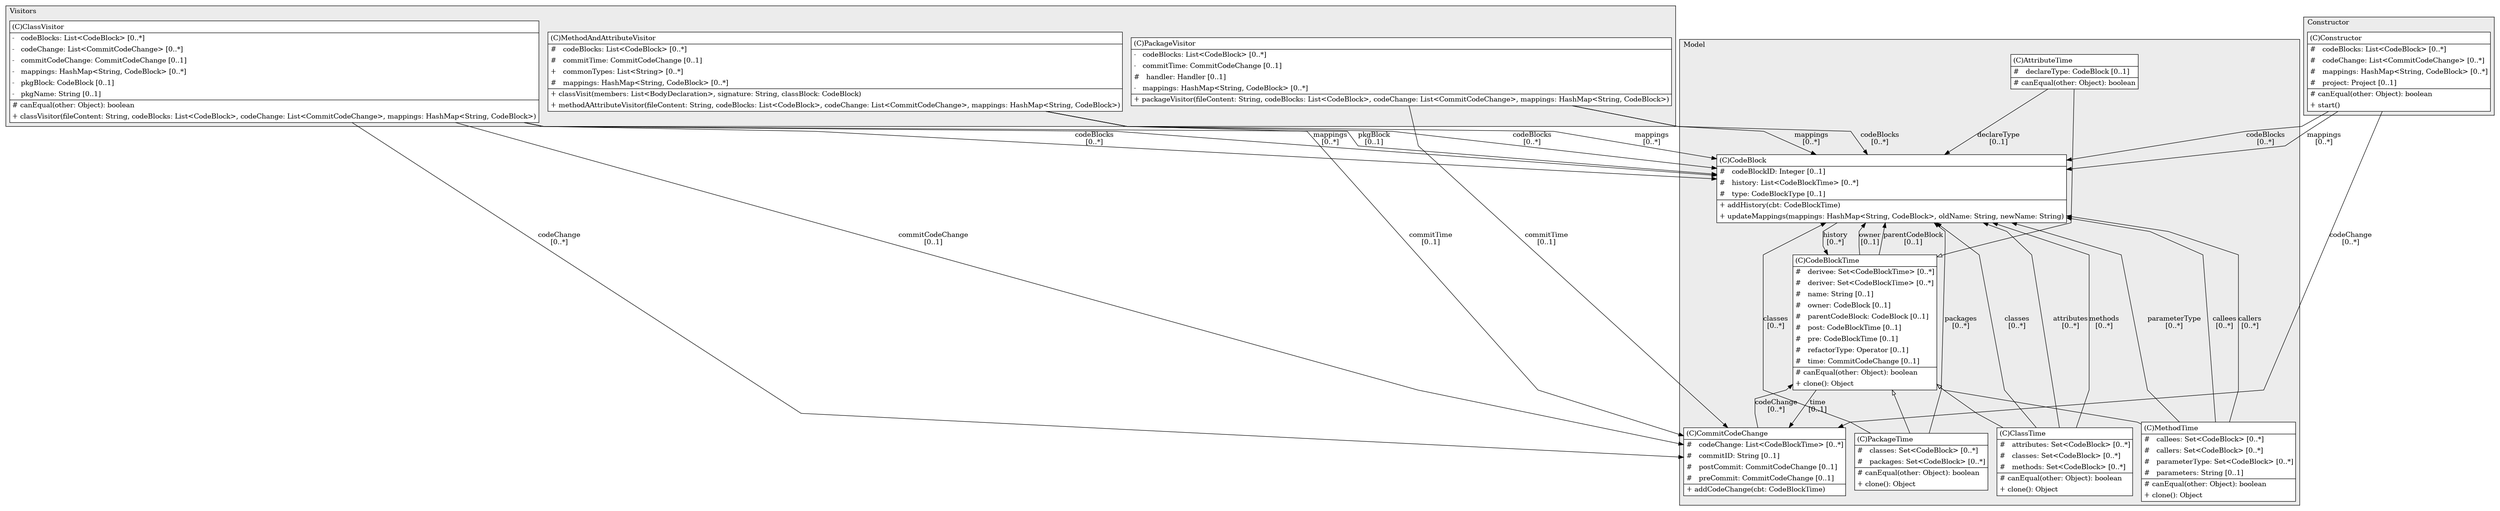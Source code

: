 @startuml

/' diagram meta data start
config=StructureConfiguration;
{
  "projectClassification": {
    "searchMode": "OpenProject", // OpenProject, AllProjects
    "includedProjects": "",
    "pathEndKeywords": "*.impl",
    "isClientPath": "",
    "isClientName": "",
    "isTestPath": "",
    "isTestName": "",
    "isMappingPath": "",
    "isMappingName": "",
    "isDataAccessPath": "",
    "isDataAccessName": "",
    "isDataStructurePath": "",
    "isDataStructureName": "",
    "isInterfaceStructuresPath": "",
    "isInterfaceStructuresName": "",
    "isEntryPointPath": "",
    "isEntryPointName": "",
    "treatFinalFieldsAsMandatory": false
  },
  "graphRestriction": {
    "classPackageExcludeFilter": "",
    "classPackageIncludeFilter": "",
    "classNameExcludeFilter": "",
    "classNameIncludeFilter": "",
    "methodNameExcludeFilter": "",
    "methodNameIncludeFilter": "",
    "removeByInheritance": "", // inheritance/annotation based filtering is done in a second step
    "removeByAnnotation": "",
    "removeByClassPackage": "", // cleanup the graph after inheritance/annotation based filtering is done
    "removeByClassName": "",
    "cutMappings": false,
    "cutEnum": true,
    "cutTests": true,
    "cutClient": true,
    "cutDataAccess": false,
    "cutInterfaceStructures": false,
    "cutDataStructures": false,
    "cutGetterAndSetter": true,
    "cutConstructors": true
  },
  "graphTraversal": {
    "forwardDepth": 6,
    "backwardDepth": 6,
    "classPackageExcludeFilter": "",
    "classPackageIncludeFilter": "",
    "classNameExcludeFilter": "",
    "classNameIncludeFilter": "",
    "methodNameExcludeFilter": "",
    "methodNameIncludeFilter": "",
    "hideMappings": false,
    "hideDataStructures": false,
    "hidePrivateMethods": true,
    "hideInterfaceCalls": true, // indirection: implementation -> interface (is hidden) -> implementation
    "onlyShowApplicationEntryPoints": false, // root node is included
    "useMethodCallsForStructureDiagram": "ForwardOnly" // ForwardOnly, BothDirections, No
  },
  "details": {
    "aggregation": "GroupByClass", // ByClass, GroupByClass, None
    "showClassGenericTypes": true,
    "showMethods": true,
    "showMethodParameterNames": true,
    "showMethodParameterTypes": true,
    "showMethodReturnType": true,
    "showPackageLevels": 2,
    "showDetailedClassStructure": true
  },
  "rootClass": "Model.CodeBlock",
  "extensionCallbackMethod": "" // qualified.class.name#methodName - signature: public static String method(String)
}
diagram meta data end '/



digraph g {
    rankdir="TB"
    splines=polyline
    

'nodes 
subgraph cluster_1649327589 { 
   	label=Visitors
	labeljust=l
	fillcolor="#ececec"
	style=filled
   
   ClassVisitor185034105[
	label=<<TABLE BORDER="1" CELLBORDER="0" CELLPADDING="4" CELLSPACING="0">
<TR><TD ALIGN="LEFT" >(C)ClassVisitor</TD></TR>
<HR/>
<TR><TD ALIGN="LEFT" >-   codeBlocks: List&lt;CodeBlock&gt; [0..*]</TD></TR>
<TR><TD ALIGN="LEFT" >-   codeChange: List&lt;CommitCodeChange&gt; [0..*]</TD></TR>
<TR><TD ALIGN="LEFT" >-   commitCodeChange: CommitCodeChange [0..1]</TD></TR>
<TR><TD ALIGN="LEFT" >-   mappings: HashMap&lt;String, CodeBlock&gt; [0..*]</TD></TR>
<TR><TD ALIGN="LEFT" >-   pkgBlock: CodeBlock [0..1]</TD></TR>
<TR><TD ALIGN="LEFT" >-   pkgName: String [0..1]</TD></TR>
<HR/>
<TR><TD ALIGN="LEFT" ># canEqual(other: Object): boolean</TD></TR>
<TR><TD ALIGN="LEFT" >+ classVisitor(fileContent: String, codeBlocks: List&lt;CodeBlock&gt;, codeChange: List&lt;CommitCodeChange&gt;, mappings: HashMap&lt;String, CodeBlock&gt;)</TD></TR>
</TABLE>>
	style=filled
	margin=0
	shape=plaintext
	fillcolor="#FFFFFF"
];

MethodAndAttributeVisitor185034105[
	label=<<TABLE BORDER="1" CELLBORDER="0" CELLPADDING="4" CELLSPACING="0">
<TR><TD ALIGN="LEFT" >(C)MethodAndAttributeVisitor</TD></TR>
<HR/>
<TR><TD ALIGN="LEFT" >#   codeBlocks: List&lt;CodeBlock&gt; [0..*]</TD></TR>
<TR><TD ALIGN="LEFT" >#   commitTime: CommitCodeChange [0..1]</TD></TR>
<TR><TD ALIGN="LEFT" >+   commonTypes: List&lt;String&gt; [0..*]</TD></TR>
<TR><TD ALIGN="LEFT" >#   mappings: HashMap&lt;String, CodeBlock&gt; [0..*]</TD></TR>
<HR/>
<TR><TD ALIGN="LEFT" >+ classVisit(members: List&lt;BodyDeclaration&gt;, signature: String, classBlock: CodeBlock)</TD></TR>
<TR><TD ALIGN="LEFT" >+ methodAAttributeVisitor(fileContent: String, codeBlocks: List&lt;CodeBlock&gt;, codeChange: List&lt;CommitCodeChange&gt;, mappings: HashMap&lt;String, CodeBlock&gt;)</TD></TR>
</TABLE>>
	style=filled
	margin=0
	shape=plaintext
	fillcolor="#FFFFFF"
];

PackageVisitor185034105[
	label=<<TABLE BORDER="1" CELLBORDER="0" CELLPADDING="4" CELLSPACING="0">
<TR><TD ALIGN="LEFT" >(C)PackageVisitor</TD></TR>
<HR/>
<TR><TD ALIGN="LEFT" >-   codeBlocks: List&lt;CodeBlock&gt; [0..*]</TD></TR>
<TR><TD ALIGN="LEFT" >-   commitTime: CommitCodeChange [0..1]</TD></TR>
<TR><TD ALIGN="LEFT" >#   handler: Handler [0..1]</TD></TR>
<TR><TD ALIGN="LEFT" >-   mappings: HashMap&lt;String, CodeBlock&gt; [0..*]</TD></TR>
<HR/>
<TR><TD ALIGN="LEFT" >+ packageVisitor(fileContent: String, codeBlocks: List&lt;CodeBlock&gt;, codeChange: List&lt;CommitCodeChange&gt;, mappings: HashMap&lt;String, CodeBlock&gt;)</TD></TR>
</TABLE>>
	style=filled
	margin=0
	shape=plaintext
	fillcolor="#FFFFFF"
];
} 

subgraph cluster_74517257 { 
   	label=Model
	labeljust=l
	fillcolor="#ececec"
	style=filled
   
   AttributeTime74517257[
	label=<<TABLE BORDER="1" CELLBORDER="0" CELLPADDING="4" CELLSPACING="0">
<TR><TD ALIGN="LEFT" >(C)AttributeTime</TD></TR>
<HR/>
<TR><TD ALIGN="LEFT" >#   declareType: CodeBlock [0..1]</TD></TR>
<HR/>
<TR><TD ALIGN="LEFT" ># canEqual(other: Object): boolean</TD></TR>
</TABLE>>
	style=filled
	margin=0
	shape=plaintext
	fillcolor="#FFFFFF"
];

ClassTime74517257[
	label=<<TABLE BORDER="1" CELLBORDER="0" CELLPADDING="4" CELLSPACING="0">
<TR><TD ALIGN="LEFT" >(C)ClassTime</TD></TR>
<HR/>
<TR><TD ALIGN="LEFT" >#   attributes: Set&lt;CodeBlock&gt; [0..*]</TD></TR>
<TR><TD ALIGN="LEFT" >#   classes: Set&lt;CodeBlock&gt; [0..*]</TD></TR>
<TR><TD ALIGN="LEFT" >#   methods: Set&lt;CodeBlock&gt; [0..*]</TD></TR>
<HR/>
<TR><TD ALIGN="LEFT" ># canEqual(other: Object): boolean</TD></TR>
<TR><TD ALIGN="LEFT" >+ clone(): Object</TD></TR>
</TABLE>>
	style=filled
	margin=0
	shape=plaintext
	fillcolor="#FFFFFF"
];

CodeBlock74517257[
	label=<<TABLE BORDER="1" CELLBORDER="0" CELLPADDING="4" CELLSPACING="0">
<TR><TD ALIGN="LEFT" >(C)CodeBlock</TD></TR>
<HR/>
<TR><TD ALIGN="LEFT" >#   codeBlockID: Integer [0..1]</TD></TR>
<TR><TD ALIGN="LEFT" >#   history: List&lt;CodeBlockTime&gt; [0..*]</TD></TR>
<TR><TD ALIGN="LEFT" >#   type: CodeBlockType [0..1]</TD></TR>
<HR/>
<TR><TD ALIGN="LEFT" >+ addHistory(cbt: CodeBlockTime)</TD></TR>
<TR><TD ALIGN="LEFT" >+ updateMappings(mappings: HashMap&lt;String, CodeBlock&gt;, oldName: String, newName: String)</TD></TR>
</TABLE>>
	style=filled
	margin=0
	shape=plaintext
	fillcolor="#FFFFFF"
];

CodeBlockTime74517257[
	label=<<TABLE BORDER="1" CELLBORDER="0" CELLPADDING="4" CELLSPACING="0">
<TR><TD ALIGN="LEFT" >(C)CodeBlockTime</TD></TR>
<HR/>
<TR><TD ALIGN="LEFT" >#   derivee: Set&lt;CodeBlockTime&gt; [0..*]</TD></TR>
<TR><TD ALIGN="LEFT" >#   deriver: Set&lt;CodeBlockTime&gt; [0..*]</TD></TR>
<TR><TD ALIGN="LEFT" >#   name: String [0..1]</TD></TR>
<TR><TD ALIGN="LEFT" >#   owner: CodeBlock [0..1]</TD></TR>
<TR><TD ALIGN="LEFT" >#   parentCodeBlock: CodeBlock [0..1]</TD></TR>
<TR><TD ALIGN="LEFT" >#   post: CodeBlockTime [0..1]</TD></TR>
<TR><TD ALIGN="LEFT" >#   pre: CodeBlockTime [0..1]</TD></TR>
<TR><TD ALIGN="LEFT" >#   refactorType: Operator [0..1]</TD></TR>
<TR><TD ALIGN="LEFT" >#   time: CommitCodeChange [0..1]</TD></TR>
<HR/>
<TR><TD ALIGN="LEFT" ># canEqual(other: Object): boolean</TD></TR>
<TR><TD ALIGN="LEFT" >+ clone(): Object</TD></TR>
</TABLE>>
	style=filled
	margin=0
	shape=plaintext
	fillcolor="#FFFFFF"
];

CommitCodeChange74517257[
	label=<<TABLE BORDER="1" CELLBORDER="0" CELLPADDING="4" CELLSPACING="0">
<TR><TD ALIGN="LEFT" >(C)CommitCodeChange</TD></TR>
<HR/>
<TR><TD ALIGN="LEFT" >#   codeChange: List&lt;CodeBlockTime&gt; [0..*]</TD></TR>
<TR><TD ALIGN="LEFT" >#   commitID: String [0..1]</TD></TR>
<TR><TD ALIGN="LEFT" >#   postCommit: CommitCodeChange [0..1]</TD></TR>
<TR><TD ALIGN="LEFT" >#   preCommit: CommitCodeChange [0..1]</TD></TR>
<HR/>
<TR><TD ALIGN="LEFT" >+ addCodeChange(cbt: CodeBlockTime)</TD></TR>
</TABLE>>
	style=filled
	margin=0
	shape=plaintext
	fillcolor="#FFFFFF"
];

MethodTime74517257[
	label=<<TABLE BORDER="1" CELLBORDER="0" CELLPADDING="4" CELLSPACING="0">
<TR><TD ALIGN="LEFT" >(C)MethodTime</TD></TR>
<HR/>
<TR><TD ALIGN="LEFT" >#   callees: Set&lt;CodeBlock&gt; [0..*]</TD></TR>
<TR><TD ALIGN="LEFT" >#   callers: Set&lt;CodeBlock&gt; [0..*]</TD></TR>
<TR><TD ALIGN="LEFT" >#   parameterType: Set&lt;CodeBlock&gt; [0..*]</TD></TR>
<TR><TD ALIGN="LEFT" >#   parameters: String [0..1]</TD></TR>
<HR/>
<TR><TD ALIGN="LEFT" ># canEqual(other: Object): boolean</TD></TR>
<TR><TD ALIGN="LEFT" >+ clone(): Object</TD></TR>
</TABLE>>
	style=filled
	margin=0
	shape=plaintext
	fillcolor="#FFFFFF"
];

PackageTime74517257[
	label=<<TABLE BORDER="1" CELLBORDER="0" CELLPADDING="4" CELLSPACING="0">
<TR><TD ALIGN="LEFT" >(C)PackageTime</TD></TR>
<HR/>
<TR><TD ALIGN="LEFT" >#   classes: Set&lt;CodeBlock&gt; [0..*]</TD></TR>
<TR><TD ALIGN="LEFT" >#   packages: Set&lt;CodeBlock&gt; [0..*]</TD></TR>
<HR/>
<TR><TD ALIGN="LEFT" ># canEqual(other: Object): boolean</TD></TR>
<TR><TD ALIGN="LEFT" >+ clone(): Object</TD></TR>
</TABLE>>
	style=filled
	margin=0
	shape=plaintext
	fillcolor="#FFFFFF"
];
} 

subgraph cluster_79462362 { 
   	label=Constructor
	labeljust=l
	fillcolor="#ececec"
	style=filled
   
   Constructor79462362[
	label=<<TABLE BORDER="1" CELLBORDER="0" CELLPADDING="4" CELLSPACING="0">
<TR><TD ALIGN="LEFT" >(C)Constructor</TD></TR>
<HR/>
<TR><TD ALIGN="LEFT" >#   codeBlocks: List&lt;CodeBlock&gt; [0..*]</TD></TR>
<TR><TD ALIGN="LEFT" >#   codeChange: List&lt;CommitCodeChange&gt; [0..*]</TD></TR>
<TR><TD ALIGN="LEFT" >#   mappings: HashMap&lt;String, CodeBlock&gt; [0..*]</TD></TR>
<TR><TD ALIGN="LEFT" >#   project: Project [0..1]</TD></TR>
<HR/>
<TR><TD ALIGN="LEFT" ># canEqual(other: Object): boolean</TD></TR>
<TR><TD ALIGN="LEFT" >+ start()</TD></TR>
</TABLE>>
	style=filled
	margin=0
	shape=plaintext
	fillcolor="#FFFFFF"
];
} 

'edges    
AttributeTime74517257 -> CodeBlock74517257[label="declareType
[0..1]"];
ClassTime74517257 -> CodeBlock74517257[label="attributes
[0..*]"];
ClassTime74517257 -> CodeBlock74517257[label="classes
[0..*]"];
ClassTime74517257 -> CodeBlock74517257[label="methods
[0..*]"];
ClassVisitor185034105 -> CodeBlock74517257[label="codeBlocks
[0..*]"];
ClassVisitor185034105 -> CodeBlock74517257[label="mappings
[0..*]"];
ClassVisitor185034105 -> CodeBlock74517257[label="pkgBlock
[0..1]"];
ClassVisitor185034105 -> CommitCodeChange74517257[label="codeChange
[0..*]"];
ClassVisitor185034105 -> CommitCodeChange74517257[label="commitCodeChange
[0..1]"];
CodeBlock74517257 -> CodeBlockTime74517257[label="history
[0..*]"];
CodeBlockTime74517257 -> AttributeTime74517257[arrowhead=none, arrowtail=empty, dir=both];
CodeBlockTime74517257 -> ClassTime74517257[arrowhead=none, arrowtail=empty, dir=both];
CodeBlockTime74517257 -> CodeBlock74517257[label="owner
[0..1]"];
CodeBlockTime74517257 -> CodeBlock74517257[label="parentCodeBlock
[0..1]"];
CodeBlockTime74517257 -> CommitCodeChange74517257[label="time
[0..1]"];
CodeBlockTime74517257 -> MethodTime74517257[arrowhead=none, arrowtail=empty, dir=both];
CodeBlockTime74517257 -> PackageTime74517257[arrowhead=none, arrowtail=empty, dir=both];
CommitCodeChange74517257 -> CodeBlockTime74517257[label="codeChange
[0..*]"];
Constructor79462362 -> CodeBlock74517257[label="codeBlocks
[0..*]"];
Constructor79462362 -> CodeBlock74517257[label="mappings
[0..*]"];
Constructor79462362 -> CommitCodeChange74517257[label="codeChange
[0..*]"];
MethodAndAttributeVisitor185034105 -> CodeBlock74517257[label="codeBlocks
[0..*]"];
MethodAndAttributeVisitor185034105 -> CodeBlock74517257[label="mappings
[0..*]"];
MethodAndAttributeVisitor185034105 -> CommitCodeChange74517257[label="commitTime
[0..1]"];
MethodTime74517257 -> CodeBlock74517257[label="callees
[0..*]"];
MethodTime74517257 -> CodeBlock74517257[label="callers
[0..*]"];
MethodTime74517257 -> CodeBlock74517257[label="parameterType
[0..*]"];
PackageTime74517257 -> CodeBlock74517257[label="classes
[0..*]"];
PackageTime74517257 -> CodeBlock74517257[label="packages
[0..*]"];
PackageVisitor185034105 -> CodeBlock74517257[label="codeBlocks
[0..*]"];
PackageVisitor185034105 -> CodeBlock74517257[label="mappings
[0..*]"];
PackageVisitor185034105 -> CommitCodeChange74517257[label="commitTime
[0..1]"];
    
}
@enduml